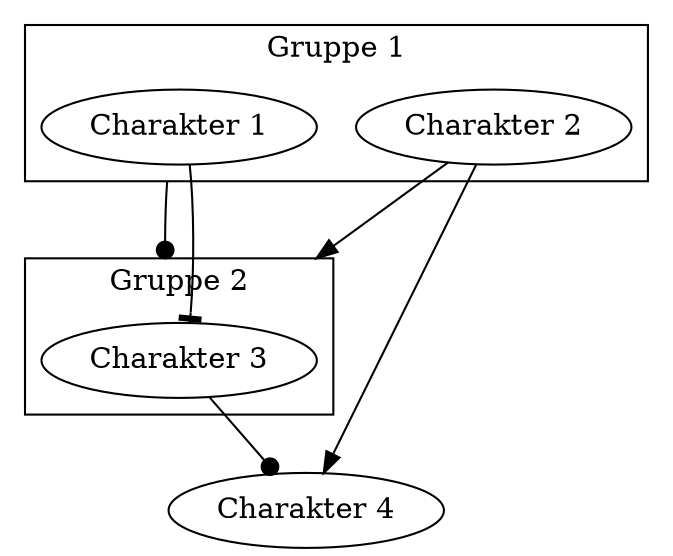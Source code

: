digraph beispielweb{

  compound=true

  subgraph cluster0{
    label="Gruppe 1"
    c1 [label="Charakter 1"]
    c2 [label="Charakter 2"]
  }

  subgraph cluster1{
    label="Gruppe 2"
    c3 [label="Charakter 3"]
  }

  c4 [label="Charakter 4"]

  c1 -> c3 [ltail=cluster0,lhead=cluster1,arrowhead=dot,arrowtail=normal,minlen=2]
  c1 -> c3 [arrowhead=tee,arrowtail=tee]
  c2 -> c3 [lhead=cluster1,arrowhead=normal]
  c2 -> c4 [arrowhead=normal,arrowtail=box]
  c3 -> c4 [arrowhead=dot,arrowtail=dot]

}
